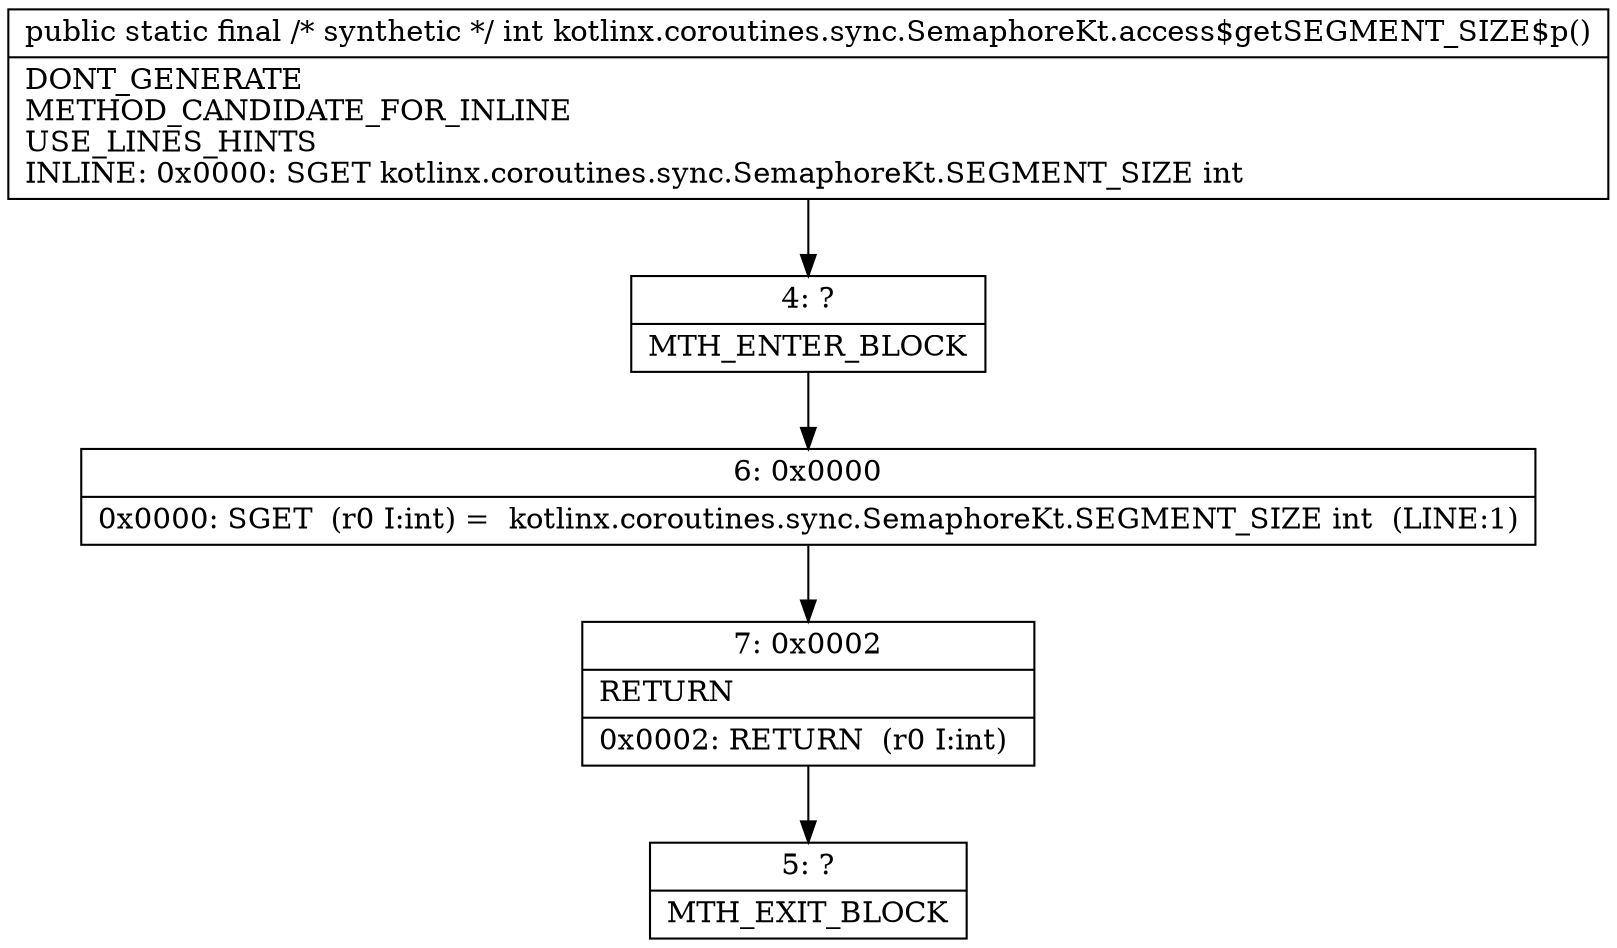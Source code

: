 digraph "CFG forkotlinx.coroutines.sync.SemaphoreKt.access$getSEGMENT_SIZE$p()I" {
Node_4 [shape=record,label="{4\:\ ?|MTH_ENTER_BLOCK\l}"];
Node_6 [shape=record,label="{6\:\ 0x0000|0x0000: SGET  (r0 I:int) =  kotlinx.coroutines.sync.SemaphoreKt.SEGMENT_SIZE int  (LINE:1)\l}"];
Node_7 [shape=record,label="{7\:\ 0x0002|RETURN\l|0x0002: RETURN  (r0 I:int) \l}"];
Node_5 [shape=record,label="{5\:\ ?|MTH_EXIT_BLOCK\l}"];
MethodNode[shape=record,label="{public static final \/* synthetic *\/ int kotlinx.coroutines.sync.SemaphoreKt.access$getSEGMENT_SIZE$p()  | DONT_GENERATE\lMETHOD_CANDIDATE_FOR_INLINE\lUSE_LINES_HINTS\lINLINE: 0x0000: SGET   kotlinx.coroutines.sync.SemaphoreKt.SEGMENT_SIZE int\l}"];
MethodNode -> Node_4;Node_4 -> Node_6;
Node_6 -> Node_7;
Node_7 -> Node_5;
}

